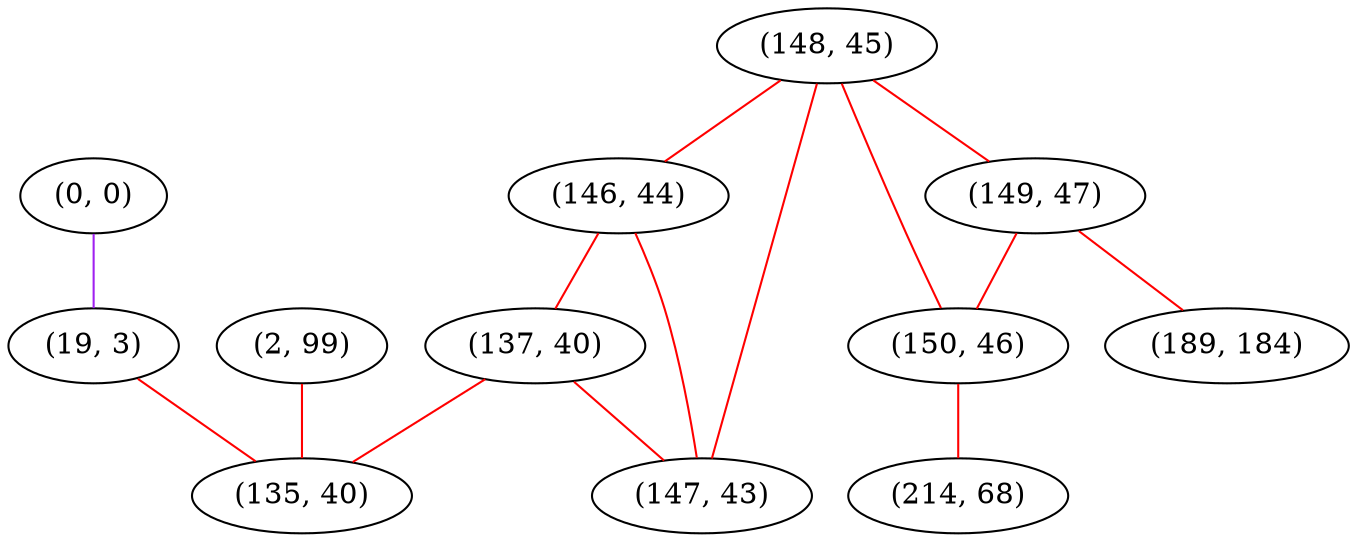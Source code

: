 graph "" {
"(148, 45)";
"(149, 47)";
"(146, 44)";
"(137, 40)";
"(150, 46)";
"(214, 68)";
"(0, 0)";
"(2, 99)";
"(19, 3)";
"(189, 184)";
"(135, 40)";
"(147, 43)";
"(148, 45)" -- "(150, 46)"  [color=red, key=0, weight=1];
"(148, 45)" -- "(149, 47)"  [color=red, key=0, weight=1];
"(148, 45)" -- "(146, 44)"  [color=red, key=0, weight=1];
"(148, 45)" -- "(147, 43)"  [color=red, key=0, weight=1];
"(149, 47)" -- "(189, 184)"  [color=red, key=0, weight=1];
"(149, 47)" -- "(150, 46)"  [color=red, key=0, weight=1];
"(146, 44)" -- "(137, 40)"  [color=red, key=0, weight=1];
"(146, 44)" -- "(147, 43)"  [color=red, key=0, weight=1];
"(137, 40)" -- "(135, 40)"  [color=red, key=0, weight=1];
"(137, 40)" -- "(147, 43)"  [color=red, key=0, weight=1];
"(150, 46)" -- "(214, 68)"  [color=red, key=0, weight=1];
"(0, 0)" -- "(19, 3)"  [color=purple, key=0, weight=4];
"(2, 99)" -- "(135, 40)"  [color=red, key=0, weight=1];
"(19, 3)" -- "(135, 40)"  [color=red, key=0, weight=1];
}
